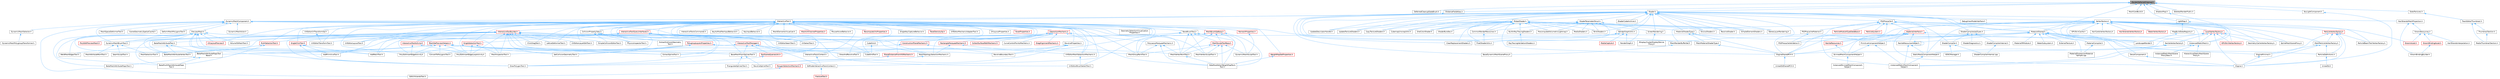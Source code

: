 digraph "RenderDeferredCleanup.h"
{
 // INTERACTIVE_SVG=YES
 // LATEX_PDF_SIZE
  bgcolor="transparent";
  edge [fontname=Helvetica,fontsize=10,labelfontname=Helvetica,labelfontsize=10];
  node [fontname=Helvetica,fontsize=10,shape=box,height=0.2,width=0.4];
  Node1 [id="Node000001",label="RenderDeferredCleanup.h",height=0.2,width=0.4,color="gray40", fillcolor="grey60", style="filled", fontcolor="black",tooltip=" "];
  Node1 -> Node2 [id="edge1_Node000001_Node000002",dir="back",color="steelblue1",style="solid",tooltip=" "];
  Node2 [id="Node000002",label="DeferredCleanupSlateBrush.h",height=0.2,width=0.4,color="grey40", fillcolor="white", style="filled",URL="$d0/d81/DeferredCleanupSlateBrush_8h.html",tooltip=" "];
  Node1 -> Node3 [id="edge2_Node000001_Node000003",dir="back",color="steelblue1",style="solid",tooltip=" "];
  Node3 [id="Node000003",label="DistanceFieldAtlas.h",height=0.2,width=0.4,color="grey40", fillcolor="white", style="filled",URL="$df/def/DistanceFieldAtlas_8h.html",tooltip=" "];
  Node3 -> Node4 [id="edge3_Node000003_Node000004",dir="back",color="steelblue1",style="solid",tooltip=" "];
  Node4 [id="Node000004",label="BaseDynamicMeshSceneProxy.h",height=0.2,width=0.4,color="grey40", fillcolor="white", style="filled",URL="$d2/dee/BaseDynamicMeshSceneProxy_8h.html",tooltip=" "];
  Node3 -> Node5 [id="edge4_Node000003_Node000005",dir="back",color="steelblue1",style="solid",tooltip=" "];
  Node5 [id="Node000005",label="DynamicMeshComponent.h",height=0.2,width=0.4,color="grey40", fillcolor="white", style="filled",URL="$d8/d66/DynamicMeshComponent_8h.html",tooltip=" "];
  Node5 -> Node6 [id="edge5_Node000005_Node000006",dir="back",color="steelblue1",style="solid",tooltip=" "];
  Node6 [id="Node000006",label="DataflowEditorWeightMapPaint\lTool.h",height=0.2,width=0.4,color="grey40", fillcolor="white", style="filled",URL="$db/d46/DataflowEditorWeightMapPaintTool_8h.html",tooltip=" "];
  Node5 -> Node7 [id="edge6_Node000005_Node000007",dir="back",color="steelblue1",style="solid",tooltip=" "];
  Node7 [id="Node000007",label="DeformMeshPolygonsTool.h",height=0.2,width=0.4,color="grey40", fillcolor="white", style="filled",URL="$db/d72/DeformMeshPolygonsTool_8h.html",tooltip=" "];
  Node5 -> Node8 [id="edge7_Node000005_Node000008",dir="back",color="steelblue1",style="solid",tooltip=" "];
  Node8 [id="Node000008",label="DynamicMeshActor.h",height=0.2,width=0.4,color="grey40", fillcolor="white", style="filled",URL="$d1/d71/DynamicMeshActor_8h.html",tooltip=" "];
  Node5 -> Node9 [id="edge8_Node000005_Node000009",dir="back",color="steelblue1",style="solid",tooltip=" "];
  Node9 [id="Node000009",label="DynamicMeshBrushTool.h",height=0.2,width=0.4,color="grey40", fillcolor="white", style="filled",URL="$da/d04/DynamicMeshBrushTool_8h.html",tooltip=" "];
  Node9 -> Node10 [id="edge9_Node000009_Node000010",dir="back",color="steelblue1",style="solid",tooltip=" "];
  Node10 [id="Node000010",label="MeshAttributePaintTool.h",height=0.2,width=0.4,color="grey40", fillcolor="white", style="filled",URL="$d3/d29/MeshAttributePaintTool_8h.html",tooltip=" "];
  Node9 -> Node11 [id="edge10_Node000009_Node000011",dir="back",color="steelblue1",style="solid",tooltip=" "];
  Node11 [id="Node000011",label="MeshSelectionTool.h",height=0.2,width=0.4,color="grey40", fillcolor="white", style="filled",URL="$d8/d80/MeshSelectionTool_8h.html",tooltip=" "];
  Node9 -> Node12 [id="edge11_Node000009_Node000012",dir="back",color="steelblue1",style="solid",tooltip=" "];
  Node12 [id="Node000012",label="SeamSculptTool.h",height=0.2,width=0.4,color="grey40", fillcolor="white", style="filled",URL="$d1/d31/SeamSculptTool_8h.html",tooltip=" "];
  Node5 -> Node13 [id="edge12_Node000005_Node000013",dir="back",color="steelblue1",style="solid",tooltip=" "];
  Node13 [id="Node000013",label="DynamicMeshSelector.h",height=0.2,width=0.4,color="grey40", fillcolor="white", style="filled",URL="$dc/d01/DynamicMeshSelector_8h.html",tooltip=" "];
  Node13 -> Node14 [id="edge13_Node000013_Node000014",dir="back",color="steelblue1",style="solid",tooltip=" "];
  Node14 [id="Node000014",label="DynamicMeshPolygroupTransformer.h",height=0.2,width=0.4,color="grey40", fillcolor="white", style="filled",URL="$dc/db2/DynamicMeshPolygroupTransformer_8h.html",tooltip=" "];
  Node5 -> Node15 [id="edge14_Node000005_Node000015",dir="back",color="steelblue1",style="solid",tooltip=" "];
  Node15 [id="Node000015",label="EditUVIslandsTool.h",height=0.2,width=0.4,color="grey40", fillcolor="white", style="filled",URL="$d0/de4/EditUVIslandsTool_8h.html",tooltip=" "];
  Node5 -> Node16 [id="edge15_Node000005_Node000016",dir="back",color="steelblue1",style="solid",tooltip=" "];
  Node16 [id="Node000016",label="MeshGroupPaintTool.h",height=0.2,width=0.4,color="grey40", fillcolor="white", style="filled",URL="$dd/d04/MeshGroupPaintTool_8h.html",tooltip=" "];
  Node5 -> Node17 [id="edge16_Node000005_Node000017",dir="back",color="steelblue1",style="solid",tooltip=" "];
  Node17 [id="Node000017",label="MeshRenderBufferSet.h",height=0.2,width=0.4,color="grey40", fillcolor="white", style="filled",URL="$de/dc2/MeshRenderBufferSet_8h.html",tooltip=" "];
  Node17 -> Node4 [id="edge17_Node000017_Node000004",dir="back",color="steelblue1",style="solid",tooltip=" "];
  Node5 -> Node18 [id="edge18_Node000005_Node000018",dir="back",color="steelblue1",style="solid",tooltip=" "];
  Node18 [id="Node000018",label="MeshSpaceDeformerTool.h",height=0.2,width=0.4,color="grey40", fillcolor="white", style="filled",URL="$d7/dc8/MeshSpaceDeformerTool_8h.html",tooltip=" "];
  Node5 -> Node19 [id="edge19_Node000005_Node000019",dir="back",color="steelblue1",style="solid",tooltip=" "];
  Node19 [id="Node000019",label="MeshTopologySelectionMechanic.h",height=0.2,width=0.4,color="grey40", fillcolor="white", style="filled",URL="$d5/d15/MeshTopologySelectionMechanic_8h.html",tooltip=" "];
  Node19 -> Node20 [id="edge20_Node000019_Node000020",dir="back",color="steelblue1",style="solid",tooltip=" "];
  Node20 [id="Node000020",label="PolygonSelectionMechanic.h",height=0.2,width=0.4,color="red", fillcolor="#FFF0F0", style="filled",URL="$da/dff/PolygonSelectionMechanic_8h.html",tooltip=" "];
  Node20 -> Node15 [id="edge21_Node000020_Node000015",dir="back",color="steelblue1",style="solid",tooltip=" "];
  Node5 -> Node22 [id="edge22_Node000005_Node000022",dir="back",color="steelblue1",style="solid",tooltip=" "];
  Node22 [id="Node000022",label="MeshVertexPaintTool.h",height=0.2,width=0.4,color="grey40", fillcolor="white", style="filled",URL="$db/d74/MeshVertexPaintTool_8h.html",tooltip=" "];
  Node22 -> Node6 [id="edge23_Node000022_Node000006",dir="back",color="steelblue1",style="solid",tooltip=" "];
  Node5 -> Node23 [id="edge24_Node000005_Node000023",dir="back",color="steelblue1",style="solid",tooltip=" "];
  Node23 [id="Node000023",label="MeshVertexSculptTool.h",height=0.2,width=0.4,color="grey40", fillcolor="white", style="filled",URL="$dc/da6/MeshVertexSculptTool_8h.html",tooltip=" "];
  Node5 -> Node24 [id="edge25_Node000005_Node000024",dir="back",color="steelblue1",style="solid",tooltip=" "];
  Node24 [id="Node000024",label="PreviewMesh.h",height=0.2,width=0.4,color="grey40", fillcolor="white", style="filled",URL="$d6/d30/PreviewMesh_8h.html",tooltip=" "];
  Node24 -> Node25 [id="edge26_Node000024_Node000025",dir="back",color="steelblue1",style="solid",tooltip=" "];
  Node25 [id="Node000025",label="AddPatchTool.h",height=0.2,width=0.4,color="grey40", fillcolor="white", style="filled",URL="$d5/deb/AddPatchTool_8h.html",tooltip=" "];
  Node24 -> Node26 [id="edge27_Node000024_Node000026",dir="back",color="steelblue1",style="solid",tooltip=" "];
  Node26 [id="Node000026",label="AddPrimitiveTool.h",height=0.2,width=0.4,color="grey40", fillcolor="white", style="filled",URL="$d5/dbf/AddPrimitiveTool_8h.html",tooltip=" "];
  Node24 -> Node27 [id="edge28_Node000024_Node000027",dir="back",color="steelblue1",style="solid",tooltip=" "];
  Node27 [id="Node000027",label="BakeMeshAttributeMapsTool.h",height=0.2,width=0.4,color="grey40", fillcolor="white", style="filled",URL="$d8/d14/BakeMeshAttributeMapsTool_8h.html",tooltip=" "];
  Node24 -> Node28 [id="edge29_Node000024_Node000028",dir="back",color="steelblue1",style="solid",tooltip=" "];
  Node28 [id="Node000028",label="BakeMeshAttributeMapsTool\lBase.h",height=0.2,width=0.4,color="grey40", fillcolor="white", style="filled",URL="$dc/d68/BakeMeshAttributeMapsToolBase_8h.html",tooltip=" "];
  Node28 -> Node27 [id="edge30_Node000028_Node000027",dir="back",color="steelblue1",style="solid",tooltip=" "];
  Node28 -> Node29 [id="edge31_Node000028_Node000029",dir="back",color="steelblue1",style="solid",tooltip=" "];
  Node29 [id="Node000029",label="BakeMultiMeshAttributeMaps\lTool.h",height=0.2,width=0.4,color="grey40", fillcolor="white", style="filled",URL="$d7/d65/BakeMultiMeshAttributeMapsTool_8h.html",tooltip=" "];
  Node24 -> Node30 [id="edge32_Node000024_Node000030",dir="back",color="steelblue1",style="solid",tooltip=" "];
  Node30 [id="Node000030",label="BakeMeshAttributeTool.h",height=0.2,width=0.4,color="grey40", fillcolor="white", style="filled",URL="$d0/d82/BakeMeshAttributeTool_8h.html",tooltip=" "];
  Node30 -> Node28 [id="edge33_Node000030_Node000028",dir="back",color="steelblue1",style="solid",tooltip=" "];
  Node30 -> Node31 [id="edge34_Node000030_Node000031",dir="back",color="steelblue1",style="solid",tooltip=" "];
  Node31 [id="Node000031",label="BakeMeshAttributeVertexTool.h",height=0.2,width=0.4,color="grey40", fillcolor="white", style="filled",URL="$d6/d76/BakeMeshAttributeVertexTool_8h.html",tooltip=" "];
  Node24 -> Node31 [id="edge35_Node000024_Node000031",dir="back",color="steelblue1",style="solid",tooltip=" "];
  Node24 -> Node29 [id="edge36_Node000024_Node000029",dir="back",color="steelblue1",style="solid",tooltip=" "];
  Node24 -> Node32 [id="edge37_Node000024_Node000032",dir="back",color="steelblue1",style="solid",tooltip=" "];
  Node32 [id="Node000032",label="ConvertToPolygonsTool.h",height=0.2,width=0.4,color="grey40", fillcolor="white", style="filled",URL="$d7/d5a/ConvertToPolygonsTool_8h.html",tooltip=" "];
  Node24 -> Node33 [id="edge38_Node000024_Node000033",dir="back",color="steelblue1",style="solid",tooltip=" "];
  Node33 [id="Node000033",label="DrawPolygonTool.h",height=0.2,width=0.4,color="grey40", fillcolor="white", style="filled",URL="$d0/d15/DrawPolygonTool_8h.html",tooltip=" "];
  Node24 -> Node9 [id="edge39_Node000024_Node000009",dir="back",color="steelblue1",style="solid",tooltip=" "];
  Node24 -> Node34 [id="edge40_Node000024_Node000034",dir="back",color="steelblue1",style="solid",tooltip=" "];
  Node34 [id="Node000034",label="MeshInspectorTool.h",height=0.2,width=0.4,color="grey40", fillcolor="white", style="filled",URL="$de/da1/MeshInspectorTool_8h.html",tooltip=" "];
  Node24 -> Node35 [id="edge41_Node000024_Node000035",dir="back",color="steelblue1",style="solid",tooltip=" "];
  Node35 [id="Node000035",label="MeshOpPreviewHelpers.h",height=0.2,width=0.4,color="red", fillcolor="#FFF0F0", style="filled",URL="$de/d33/MeshOpPreviewHelpers_8h.html",tooltip=" "];
  Node35 -> Node28 [id="edge42_Node000035_Node000028",dir="back",color="steelblue1",style="solid",tooltip=" "];
  Node35 -> Node31 [id="edge43_Node000035_Node000031",dir="back",color="steelblue1",style="solid",tooltip=" "];
  Node35 -> Node46 [id="edge44_Node000035_Node000046",dir="back",color="steelblue1",style="solid",tooltip=" "];
  Node46 [id="Node000046",label="BaseMeshFromSplinesTool.h",height=0.2,width=0.4,color="grey40", fillcolor="white", style="filled",URL="$da/d31/BaseMeshFromSplinesTool_8h.html",tooltip=" "];
  Node46 -> Node47 [id="edge45_Node000046_Node000047",dir="back",color="steelblue1",style="solid",tooltip=" "];
  Node47 [id="Node000047",label="RevolveSplineTool.h",height=0.2,width=0.4,color="grey40", fillcolor="white", style="filled",URL="$d3/d36/RevolveSplineTool_8h.html",tooltip=" "];
  Node46 -> Node48 [id="edge46_Node000046_Node000048",dir="back",color="steelblue1",style="solid",tooltip=" "];
  Node48 [id="Node000048",label="TriangulateSplinesTool.h",height=0.2,width=0.4,color="grey40", fillcolor="white", style="filled",URL="$d9/de6/TriangulateSplinesTool_8h.html",tooltip=" "];
  Node35 -> Node32 [id="edge47_Node000035_Node000032",dir="back",color="steelblue1",style="solid",tooltip=" "];
  Node35 -> Node53 [id="edge48_Node000035_Node000053",dir="back",color="steelblue1",style="solid",tooltip=" "];
  Node53 [id="Node000053",label="DrawAndRevolveTool.h",height=0.2,width=0.4,color="grey40", fillcolor="white", style="filled",URL="$d8/d06/DrawAndRevolveTool_8h.html",tooltip=" "];
  Node35 -> Node55 [id="edge49_Node000035_Node000055",dir="back",color="steelblue1",style="solid",tooltip=" "];
  Node55 [id="Node000055",label="ExtractSplineTool.h",height=0.2,width=0.4,color="grey40", fillcolor="white", style="filled",URL="$d3/d4d/ExtractSplineTool_8h.html",tooltip=" "];
  Node35 -> Node58 [id="edge50_Node000035_Node000058",dir="back",color="steelblue1",style="solid",tooltip=" "];
  Node58 [id="Node000058",label="PolyEditInsertEdgeActivity.h",height=0.2,width=0.4,color="grey40", fillcolor="white", style="filled",URL="$d1/d26/PolyEditInsertEdgeActivity_8h.html",tooltip=" "];
  Node35 -> Node59 [id="edge51_Node000035_Node000059",dir="back",color="steelblue1",style="solid",tooltip=" "];
  Node59 [id="Node000059",label="PolyEditInsertEdgeLoopActivity.h",height=0.2,width=0.4,color="grey40", fillcolor="white", style="filled",URL="$d5/d37/PolyEditInsertEdgeLoopActivity_8h.html",tooltip=" "];
  Node35 -> Node64 [id="edge52_Node000035_Node000064",dir="back",color="steelblue1",style="solid",tooltip=" "];
  Node64 [id="Node000064",label="RevolveBoundaryTool.h",height=0.2,width=0.4,color="grey40", fillcolor="white", style="filled",URL="$da/dce/RevolveBoundaryTool_8h.html",tooltip=" "];
  Node35 -> Node65 [id="edge53_Node000035_Node000065",dir="back",color="steelblue1",style="solid",tooltip=" "];
  Node65 [id="Node000065",label="SetCollisionGeometryTool.h",height=0.2,width=0.4,color="grey40", fillcolor="white", style="filled",URL="$d0/de6/SetCollisionGeometryTool_8h.html",tooltip=" "];
  Node35 -> Node69 [id="edge54_Node000035_Node000069",dir="back",color="steelblue1",style="solid",tooltip=" "];
  Node69 [id="Node000069",label="WeldMeshEdgesTool.h",height=0.2,width=0.4,color="grey40", fillcolor="white", style="filled",URL="$d5/d6e/WeldMeshEdgesTool_8h.html",tooltip=" "];
  Node24 -> Node70 [id="edge55_Node000024_Node000070",dir="back",color="steelblue1",style="solid",tooltip=" "];
  Node70 [id="Node000070",label="PolyEditPreviewMesh.h",height=0.2,width=0.4,color="red", fillcolor="#FFF0F0", style="filled",URL="$d2/de8/PolyEditPreviewMesh_8h.html",tooltip=" "];
  Node24 -> Node72 [id="edge56_Node000024_Node000072",dir="back",color="steelblue1",style="solid",tooltip=" "];
  Node72 [id="Node000072",label="UVLayoutPreview.h",height=0.2,width=0.4,color="red", fillcolor="#FFF0F0", style="filled",URL="$dd/d16/UVLayoutPreview_8h.html",tooltip=" "];
  Node24 -> Node75 [id="edge57_Node000024_Node000075",dir="back",color="steelblue1",style="solid",tooltip=" "];
  Node75 [id="Node000075",label="VolumeToMeshTool.h",height=0.2,width=0.4,color="grey40", fillcolor="white", style="filled",URL="$de/d64/VolumeToMeshTool_8h.html",tooltip=" "];
  Node24 -> Node69 [id="edge58_Node000024_Node000069",dir="back",color="steelblue1",style="solid",tooltip=" "];
  Node5 -> Node76 [id="edge59_Node000005_Node000076",dir="back",color="steelblue1",style="solid",tooltip=" "];
  Node76 [id="Node000076",label="SceneGeometrySpatialCache.h",height=0.2,width=0.4,color="grey40", fillcolor="white", style="filled",URL="$d6/d6f/SceneGeometrySpatialCache_8h.html",tooltip=" "];
  Node1 -> Node77 [id="edge60_Node000001_Node000077",dir="back",color="steelblue1",style="solid",tooltip=" "];
  Node77 [id="Node000077",label="LightMap.h",height=0.2,width=0.4,color="grey40", fillcolor="white", style="filled",URL="$d1/d76/LightMap_8h.html",tooltip=" "];
  Node77 -> Node78 [id="edge61_Node000077_Node000078",dir="back",color="steelblue1",style="solid",tooltip=" "];
  Node78 [id="Node000078",label="InstancedStaticMesh.h",height=0.2,width=0.4,color="grey40", fillcolor="white", style="filled",URL="$dd/d89/InstancedStaticMesh_8h.html",tooltip=" "];
  Node78 -> Node79 [id="edge62_Node000078_Node000079",dir="back",color="steelblue1",style="solid",tooltip=" "];
  Node79 [id="Node000079",label="HierarchicalStaticMeshScene\lProxy.h",height=0.2,width=0.4,color="grey40", fillcolor="white", style="filled",URL="$d3/d4d/HierarchicalStaticMeshSceneProxy_8h.html",tooltip=" "];
  Node78 -> Node80 [id="edge63_Node000078_Node000080",dir="back",color="steelblue1",style="solid",tooltip=" "];
  Node80 [id="Node000080",label="InstancedStaticMeshComponent\lHelper.h",height=0.2,width=0.4,color="grey40", fillcolor="white", style="filled",URL="$dc/dc7/InstancedStaticMeshComponentHelper_8h.html",tooltip=" "];
  Node78 -> Node81 [id="edge64_Node000078_Node000081",dir="back",color="steelblue1",style="solid",tooltip=" "];
  Node81 [id="Node000081",label="InstancedStaticMeshScene\lProxyDesc.h",height=0.2,width=0.4,color="grey40", fillcolor="white", style="filled",URL="$db/dcf/InstancedStaticMeshSceneProxyDesc_8h.html",tooltip=" "];
  Node77 -> Node82 [id="edge65_Node000077_Node000082",dir="back",color="steelblue1",style="solid",tooltip=" "];
  Node82 [id="Node000082",label="MapBuildDataRegistry.h",height=0.2,width=0.4,color="grey40", fillcolor="white", style="filled",URL="$df/dac/MapBuildDataRegistry_8h.html",tooltip=" "];
  Node82 -> Node83 [id="edge66_Node000082_Node000083",dir="back",color="steelblue1",style="solid",tooltip=" "];
  Node83 [id="Node000083",label="LandscapeRender.h",height=0.2,width=0.4,color="grey40", fillcolor="white", style="filled",URL="$df/d67/LandscapeRender_8h.html",tooltip=" "];
  Node1 -> Node84 [id="edge67_Node000001_Node000084",dir="back",color="steelblue1",style="solid",tooltip=" "];
  Node84 [id="Node000084",label="MaterialShared.h",height=0.2,width=0.4,color="grey40", fillcolor="white", style="filled",URL="$d7/d0b/MaterialShared_8h.html",tooltip=" "];
  Node84 -> Node25 [id="edge68_Node000084_Node000025",dir="back",color="steelblue1",style="solid",tooltip=" "];
  Node84 -> Node85 [id="edge69_Node000084_Node000085",dir="back",color="steelblue1",style="solid",tooltip=" "];
  Node85 [id="Node000085",label="Engine.h",height=0.2,width=0.4,color="grey40", fillcolor="white", style="filled",URL="$d1/d34/Public_2Engine_8h.html",tooltip=" "];
  Node84 -> Node86 [id="edge70_Node000084_Node000086",dir="back",color="steelblue1",style="solid",tooltip=" "];
  Node86 [id="Node000086",label="EngineMinimal.h",height=0.2,width=0.4,color="grey40", fillcolor="white", style="filled",URL="$d0/d2c/EngineMinimal_8h.html",tooltip=" "];
  Node86 -> Node85 [id="edge71_Node000086_Node000085",dir="back",color="steelblue1",style="solid",tooltip=" "];
  Node84 -> Node87 [id="edge72_Node000084_Node000087",dir="back",color="steelblue1",style="solid",tooltip=" "];
  Node87 [id="Node000087",label="EngineSharedPCH.h",height=0.2,width=0.4,color="grey40", fillcolor="white", style="filled",URL="$dc/dbb/EngineSharedPCH_8h.html",tooltip=" "];
  Node87 -> Node88 [id="edge73_Node000087_Node000088",dir="back",color="steelblue1",style="solid",tooltip=" "];
  Node88 [id="Node000088",label="UnrealEdSharedPCH.h",height=0.2,width=0.4,color="grey40", fillcolor="white", style="filled",URL="$d1/de6/UnrealEdSharedPCH_8h.html",tooltip=" "];
  Node84 -> Node89 [id="edge74_Node000084_Node000089",dir="back",color="steelblue1",style="solid",tooltip=" "];
  Node89 [id="Node000089",label="ExternalTexture.h",height=0.2,width=0.4,color="grey40", fillcolor="white", style="filled",URL="$de/d93/ExternalTexture_8h.html",tooltip=" "];
  Node84 -> Node78 [id="edge75_Node000084_Node000078",dir="back",color="steelblue1",style="solid",tooltip=" "];
  Node84 -> Node83 [id="edge76_Node000084_Node000083",dir="back",color="steelblue1",style="solid",tooltip=" "];
  Node84 -> Node90 [id="edge77_Node000084_Node000090",dir="back",color="steelblue1",style="solid",tooltip=" "];
  Node90 [id="Node000090",label="MaterialCompiler.h",height=0.2,width=0.4,color="grey40", fillcolor="white", style="filled",URL="$df/df8/MaterialCompiler_8h.html",tooltip=" "];
  Node90 -> Node91 [id="edge78_Node000090_Node000091",dir="back",color="steelblue1",style="solid",tooltip=" "];
  Node91 [id="Node000091",label="MaterialExpressionMaterial\lSample.cpp",height=0.2,width=0.4,color="grey40", fillcolor="white", style="filled",URL="$d0/dbd/MaterialExpressionMaterialSample_8cpp.html",tooltip=" "];
  Node84 -> Node91 [id="edge79_Node000084_Node000091",dir="back",color="steelblue1",style="solid",tooltip=" "];
  Node84 -> Node92 [id="edge80_Node000084_Node000092",dir="back",color="steelblue1",style="solid",tooltip=" "];
  Node92 [id="Node000092",label="MaterialIRModule.h",height=0.2,width=0.4,color="grey40", fillcolor="white", style="filled",URL="$d4/dc2/MaterialIRModule_8h.html",tooltip=" "];
  Node84 -> Node93 [id="edge81_Node000084_Node000093",dir="back",color="steelblue1",style="solid",tooltip=" "];
  Node93 [id="Node000093",label="NaniteResourcesHelper.h",height=0.2,width=0.4,color="grey40", fillcolor="white", style="filled",URL="$dc/d48/NaniteResourcesHelper_8h.html",tooltip=" "];
  Node93 -> Node80 [id="edge82_Node000093_Node000080",dir="back",color="steelblue1",style="solid",tooltip=" "];
  Node93 -> Node93 [id="edge83_Node000093_Node000093",dir="back",color="steelblue1",style="solid",tooltip=" "];
  Node93 -> Node94 [id="edge84_Node000093_Node000094",dir="back",color="steelblue1",style="solid",tooltip=" "];
  Node94 [id="Node000094",label="StaticMeshComponentHelper.h",height=0.2,width=0.4,color="grey40", fillcolor="white", style="filled",URL="$dc/dc1/StaticMeshComponentHelper_8h.html",tooltip=" "];
  Node94 -> Node80 [id="edge85_Node000094_Node000080",dir="back",color="steelblue1",style="solid",tooltip=" "];
  Node84 -> Node95 [id="edge86_Node000084_Node000095",dir="back",color="steelblue1",style="solid",tooltip=" "];
  Node95 [id="Node000095",label="PSOPrecacheValidation.h",height=0.2,width=0.4,color="grey40", fillcolor="white", style="filled",URL="$d0/d55/PSOPrecacheValidation_8h.html",tooltip=" "];
  Node84 -> Node96 [id="edge87_Node000084_Node000096",dir="back",color="steelblue1",style="solid",tooltip=" "];
  Node96 [id="Node000096",label="ParticleDefinitions.h",height=0.2,width=0.4,color="grey40", fillcolor="white", style="filled",URL="$db/dde/ParticleDefinitions_8h.html",tooltip=" "];
  Node96 -> Node97 [id="edge88_Node000096_Node000097",dir="back",color="steelblue1",style="solid",tooltip=" "];
  Node97 [id="Node000097",label="UnrealEd.h",height=0.2,width=0.4,color="grey40", fillcolor="white", style="filled",URL="$d2/d5f/UnrealEd_8h.html",tooltip=" "];
  Node84 -> Node98 [id="edge89_Node000084_Node000098",dir="back",color="steelblue1",style="solid",tooltip=" "];
  Node98 [id="Node000098",label="PrimitiveComponentHelper.h",height=0.2,width=0.4,color="grey40", fillcolor="white", style="filled",URL="$d1/d08/PrimitiveComponentHelper_8h.html",tooltip=" "];
  Node98 -> Node80 [id="edge90_Node000098_Node000080",dir="back",color="steelblue1",style="solid",tooltip=" "];
  Node98 -> Node99 [id="edge91_Node000098_Node000099",dir="back",color="steelblue1",style="solid",tooltip=" "];
  Node99 [id="Node000099",label="SkinnedMeshComponentHelper.h",height=0.2,width=0.4,color="grey40", fillcolor="white", style="filled",URL="$db/d81/SkinnedMeshComponentHelper_8h.html",tooltip=" "];
  Node99 -> Node100 [id="edge92_Node000099_Node000100",dir="back",color="steelblue1",style="solid",tooltip=" "];
  Node100 [id="Node000100",label="InstancedSkinnedMeshComponent\lHelper.h",height=0.2,width=0.4,color="grey40", fillcolor="white", style="filled",URL="$d1/d86/InstancedSkinnedMeshComponentHelper_8h.html",tooltip=" "];
  Node84 -> Node101 [id="edge93_Node000084_Node000101",dir="back",color="steelblue1",style="solid",tooltip=" "];
  Node101 [id="Node000101",label="WaterSubsystem.h",height=0.2,width=0.4,color="grey40", fillcolor="white", style="filled",URL="$d0/d57/WaterSubsystem_8h.html",tooltip=" "];
  Node1 -> Node102 [id="edge94_Node000001_Node000102",dir="back",color="steelblue1",style="solid",tooltip=" "];
  Node102 [id="Node000102",label="MeshCardBuild.h",height=0.2,width=0.4,color="grey40", fillcolor="white", style="filled",URL="$d8/df6/MeshCardBuild_8h.html",tooltip=" "];
  Node1 -> Node103 [id="edge95_Node000001_Node000103",dir="back",color="steelblue1",style="solid",tooltip=" "];
  Node103 [id="Node000103",label="Shader.h",height=0.2,width=0.4,color="grey40", fillcolor="white", style="filled",URL="$d2/dac/Shader_8h.html",tooltip=" "];
  Node103 -> Node104 [id="edge96_Node000103_Node000104",dir="back",color="steelblue1",style="solid",tooltip=" "];
  Node104 [id="Node000104",label="BinkShaders.h",height=0.2,width=0.4,color="grey40", fillcolor="white", style="filled",URL="$d8/d97/BinkShaders_8h.html",tooltip=" "];
  Node103 -> Node105 [id="edge97_Node000103_Node000105",dir="back",color="steelblue1",style="solid",tooltip=" "];
  Node105 [id="Node000105",label="ClearReplacementShaders.h",height=0.2,width=0.4,color="grey40", fillcolor="white", style="filled",URL="$d9/d4e/ClearReplacementShaders_8h.html",tooltip=" "];
  Node103 -> Node106 [id="edge98_Node000103_Node000106",dir="back",color="steelblue1",style="solid",tooltip=" "];
  Node106 [id="Node000106",label="CommonRenderResources.h",height=0.2,width=0.4,color="grey40", fillcolor="white", style="filled",URL="$d3/d27/CommonRenderResources_8h.html",tooltip=" "];
  Node106 -> Node107 [id="edge99_Node000106_Node000107",dir="back",color="steelblue1",style="solid",tooltip=" "];
  Node107 [id="Node000107",label="PixelShaderUtils.h",height=0.2,width=0.4,color="grey40", fillcolor="white", style="filled",URL="$d1/dc7/PixelShaderUtils_8h.html",tooltip=" "];
  Node103 -> Node108 [id="edge100_Node000103_Node000108",dir="back",color="steelblue1",style="solid",tooltip=" "];
  Node108 [id="Node000108",label="CopyTextureShaders.h",height=0.2,width=0.4,color="grey40", fillcolor="white", style="filled",URL="$dc/d7f/CopyTextureShaders_8h.html",tooltip=" "];
  Node103 -> Node109 [id="edge101_Node000103_Node000109",dir="back",color="steelblue1",style="solid",tooltip=" "];
  Node109 [id="Node000109",label="CubemapUnwrapUtils.h",height=0.2,width=0.4,color="grey40", fillcolor="white", style="filled",URL="$dd/d68/CubemapUnwrapUtils_8h.html",tooltip=" "];
  Node103 -> Node110 [id="edge102_Node000103_Node000110",dir="back",color="steelblue1",style="solid",tooltip=" "];
  Node110 [id="Node000110",label="DebugViewModeInterface.h",height=0.2,width=0.4,color="grey40", fillcolor="white", style="filled",URL="$d9/dfb/DebugViewModeInterface_8h.html",tooltip=" "];
  Node103 -> Node87 [id="edge103_Node000103_Node000087",dir="back",color="steelblue1",style="solid",tooltip=" "];
  Node103 -> Node111 [id="edge104_Node000103_Node000111",dir="back",color="steelblue1",style="solid",tooltip=" "];
  Node111 [id="Node000111",label="GlobalShader.h",height=0.2,width=0.4,color="grey40", fillcolor="white", style="filled",URL="$db/de3/GlobalShader_8h.html",tooltip=" "];
  Node111 -> Node104 [id="edge105_Node000111_Node000104",dir="back",color="steelblue1",style="solid",tooltip=" "];
  Node111 -> Node112 [id="edge106_Node000111_Node000112",dir="back",color="steelblue1",style="solid",tooltip=" "];
  Node112 [id="Node000112",label="BuiltInRayTracingShaders.h",height=0.2,width=0.4,color="grey40", fillcolor="white", style="filled",URL="$d4/d9b/BuiltInRayTracingShaders_8h.html",tooltip=" "];
  Node112 -> Node113 [id="edge107_Node000112_Node000113",dir="back",color="steelblue1",style="solid",tooltip=" "];
  Node113 [id="Node000113",label="RayTracingValidationShaders.h",height=0.2,width=0.4,color="grey40", fillcolor="white", style="filled",URL="$d2/d6c/RayTracingValidationShaders_8h.html",tooltip=" "];
  Node111 -> Node105 [id="edge108_Node000111_Node000105",dir="back",color="steelblue1",style="solid",tooltip=" "];
  Node111 -> Node106 [id="edge109_Node000111_Node000106",dir="back",color="steelblue1",style="solid",tooltip=" "];
  Node111 -> Node108 [id="edge110_Node000111_Node000108",dir="back",color="steelblue1",style="solid",tooltip=" "];
  Node111 -> Node109 [id="edge111_Node000111_Node000109",dir="back",color="steelblue1",style="solid",tooltip=" "];
  Node111 -> Node87 [id="edge112_Node000111_Node000087",dir="back",color="steelblue1",style="solid",tooltip=" "];
  Node111 -> Node114 [id="edge113_Node000111_Node000114",dir="back",color="steelblue1",style="solid",tooltip=" "];
  Node114 [id="Node000114",label="MaterialShaderType.h",height=0.2,width=0.4,color="grey40", fillcolor="white", style="filled",URL="$d9/d8e/MaterialShaderType_8h.html",tooltip=" "];
  Node114 -> Node87 [id="edge114_Node000114_Node000087",dir="back",color="steelblue1",style="solid",tooltip=" "];
  Node114 -> Node115 [id="edge115_Node000114_Node000115",dir="back",color="steelblue1",style="solid",tooltip=" "];
  Node115 [id="Node000115",label="MeshMaterialShaderType.h",height=0.2,width=0.4,color="grey40", fillcolor="white", style="filled",URL="$d1/d45/MeshMaterialShaderType_8h.html",tooltip=" "];
  Node115 -> Node87 [id="edge116_Node000115_Node000087",dir="back",color="steelblue1",style="solid",tooltip=" "];
  Node114 -> Node93 [id="edge117_Node000114_Node000093",dir="back",color="steelblue1",style="solid",tooltip=" "];
  Node111 -> Node116 [id="edge118_Node000111_Node000116",dir="back",color="steelblue1",style="solid",tooltip=" "];
  Node116 [id="Node000116",label="MediaShaders.h",height=0.2,width=0.4,color="grey40", fillcolor="white", style="filled",URL="$de/dcb/MediaShaders_8h.html",tooltip=" "];
  Node111 -> Node117 [id="edge119_Node000111_Node000117",dir="back",color="steelblue1",style="solid",tooltip=" "];
  Node117 [id="Node000117",label="OculusShaders.h",height=0.2,width=0.4,color="grey40", fillcolor="white", style="filled",URL="$d5/d66/OculusShaders_8h.html",tooltip=" "];
  Node111 -> Node118 [id="edge120_Node000111_Node000118",dir="back",color="steelblue1",style="solid",tooltip=" "];
  Node118 [id="Node000118",label="OneColorShader.h",height=0.2,width=0.4,color="grey40", fillcolor="white", style="filled",URL="$dc/d2c/OneColorShader_8h.html",tooltip=" "];
  Node111 -> Node107 [id="edge121_Node000111_Node000107",dir="back",color="steelblue1",style="solid",tooltip=" "];
  Node111 -> Node119 [id="edge122_Node000111_Node000119",dir="back",color="steelblue1",style="solid",tooltip=" "];
  Node119 [id="Node000119",label="PrecomputedVolumetricLightmap.h",height=0.2,width=0.4,color="grey40", fillcolor="white", style="filled",URL="$d8/d75/PrecomputedVolumetricLightmap_8h.html",tooltip=" "];
  Node111 -> Node120 [id="edge123_Node000111_Node000120",dir="back",color="steelblue1",style="solid",tooltip=" "];
  Node120 [id="Node000120",label="ResolveShader.h",height=0.2,width=0.4,color="grey40", fillcolor="white", style="filled",URL="$d0/d1c/ResolveShader_8h.html",tooltip=" "];
  Node111 -> Node121 [id="edge124_Node000111_Node000121",dir="back",color="steelblue1",style="solid",tooltip=" "];
  Node121 [id="Node000121",label="ScreenRendering.h",height=0.2,width=0.4,color="grey40", fillcolor="white", style="filled",URL="$d8/d7a/ScreenRendering_8h.html",tooltip=" "];
  Node121 -> Node122 [id="edge125_Node000121_Node000122",dir="back",color="steelblue1",style="solid",tooltip=" "];
  Node122 [id="Node000122",label="IDisplayClusterDisplayDevice\lProxy.h",height=0.2,width=0.4,color="grey40", fillcolor="white", style="filled",URL="$dd/d48/IDisplayClusterDisplayDeviceProxy_8h.html",tooltip=" "];
  Node111 -> Node123 [id="edge126_Node000111_Node000123",dir="back",color="steelblue1",style="solid",tooltip=" "];
  Node123 [id="Node000123",label="ShaderBundles.h",height=0.2,width=0.4,color="grey40", fillcolor="white", style="filled",URL="$d9/d8b/ShaderBundles_8h.html",tooltip=" "];
  Node111 -> Node124 [id="edge127_Node000111_Node000124",dir="back",color="steelblue1",style="solid",tooltip=" "];
  Node124 [id="Node000124",label="SimpleElementShaders.h",height=0.2,width=0.4,color="grey40", fillcolor="white", style="filled",URL="$d3/df4/SimpleElementShaders_8h.html",tooltip=" "];
  Node111 -> Node125 [id="edge128_Node000111_Node000125",dir="back",color="steelblue1",style="solid",tooltip=" "];
  Node125 [id="Node000125",label="StereoLayerRendering.h",height=0.2,width=0.4,color="grey40", fillcolor="white", style="filled",URL="$d9/dee/StereoLayerRendering_8h.html",tooltip=" "];
  Node111 -> Node126 [id="edge129_Node000111_Node000126",dir="back",color="steelblue1",style="solid",tooltip=" "];
  Node126 [id="Node000126",label="UpdateDescriptorHandle.h",height=0.2,width=0.4,color="grey40", fillcolor="white", style="filled",URL="$d4/dfc/UpdateDescriptorHandle_8h.html",tooltip=" "];
  Node111 -> Node127 [id="edge130_Node000111_Node000127",dir="back",color="steelblue1",style="solid",tooltip=" "];
  Node127 [id="Node000127",label="UpdateTextureShaders.h",height=0.2,width=0.4,color="grey40", fillcolor="white", style="filled",URL="$d6/d1e/UpdateTextureShaders_8h.html",tooltip=" "];
  Node103 -> Node128 [id="edge131_Node000103_Node000128",dir="back",color="steelblue1",style="solid",tooltip=" "];
  Node128 [id="Node000128",label="HairStrandsMeshProjection.h",height=0.2,width=0.4,color="grey40", fillcolor="white", style="filled",URL="$d9/d55/HairStrandsMeshProjection_8h.html",tooltip=" "];
  Node128 -> Node129 [id="edge132_Node000128_Node000129",dir="back",color="steelblue1",style="solid",tooltip=" "];
  Node129 [id="Node000129",label="GroomBindingBuilder.h",height=0.2,width=0.4,color="grey40", fillcolor="white", style="filled",URL="$d2/d2f/GroomBindingBuilder_8h.html",tooltip=" "];
  Node128 -> Node130 [id="edge133_Node000128_Node000130",dir="back",color="steelblue1",style="solid",tooltip=" "];
  Node130 [id="Node000130",label="GroomResources.h",height=0.2,width=0.4,color="grey40", fillcolor="white", style="filled",URL="$d0/d70/GroomResources_8h.html",tooltip=" "];
  Node130 -> Node131 [id="edge134_Node000130_Node000131",dir="back",color="steelblue1",style="solid",tooltip=" "];
  Node131 [id="Node000131",label="GroomAsset.h",height=0.2,width=0.4,color="red", fillcolor="#FFF0F0", style="filled",URL="$d8/df1/GroomAsset_8h.html",tooltip=" "];
  Node130 -> Node138 [id="edge135_Node000130_Node000138",dir="back",color="steelblue1",style="solid",tooltip=" "];
  Node138 [id="Node000138",label="GroomBindingAsset.h",height=0.2,width=0.4,color="red", fillcolor="#FFF0F0", style="filled",URL="$de/d26/GroomBindingAsset_8h.html",tooltip=" "];
  Node138 -> Node129 [id="edge136_Node000138_Node000129",dir="back",color="steelblue1",style="solid",tooltip=" "];
  Node130 -> Node141 [id="edge137_Node000130_Node000141",dir="back",color="steelblue1",style="solid",tooltip=" "];
  Node141 [id="Node000141",label="HairStrandsInterpolation.h",height=0.2,width=0.4,color="grey40", fillcolor="white", style="filled",URL="$de/dab/HairStrandsInterpolation_8h.html",tooltip=" "];
  Node103 -> Node142 [id="edge138_Node000103_Node000142",dir="back",color="steelblue1",style="solid",tooltip=" "];
  Node142 [id="Node000142",label="InteractiveTool.h",height=0.2,width=0.4,color="grey40", fillcolor="white", style="filled",URL="$d5/d55/InteractiveTool_8h.html",tooltip=" "];
  Node142 -> Node143 [id="edge139_Node000142_Node000143",dir="back",color="steelblue1",style="solid",tooltip=" "];
  Node143 [id="Node000143",label="BaseBrushTool.h",height=0.2,width=0.4,color="grey40", fillcolor="white", style="filled",URL="$d9/d0b/BaseBrushTool_8h.html",tooltip=" "];
  Node143 -> Node6 [id="edge140_Node000143_Node000006",dir="back",color="steelblue1",style="solid",tooltip=" "];
  Node143 -> Node9 [id="edge141_Node000143_Node000009",dir="back",color="steelblue1",style="solid",tooltip=" "];
  Node143 -> Node144 [id="edge142_Node000143_Node000144",dir="back",color="steelblue1",style="solid",tooltip=" "];
  Node144 [id="Node000144",label="DynamicMeshSculptTool.h",height=0.2,width=0.4,color="grey40", fillcolor="white", style="filled",URL="$d6/d16/DynamicMeshSculptTool_8h.html",tooltip=" "];
  Node143 -> Node16 [id="edge143_Node000143_Node000016",dir="back",color="steelblue1",style="solid",tooltip=" "];
  Node143 -> Node145 [id="edge144_Node000143_Node000145",dir="back",color="steelblue1",style="solid",tooltip=" "];
  Node145 [id="Node000145",label="MeshSculptToolBase.h",height=0.2,width=0.4,color="red", fillcolor="#FFF0F0", style="filled",URL="$d8/d2a/MeshSculptToolBase_8h.html",tooltip=" "];
  Node145 -> Node6 [id="edge145_Node000145_Node000006",dir="back",color="steelblue1",style="solid",tooltip=" "];
  Node145 -> Node144 [id="edge146_Node000145_Node000144",dir="back",color="steelblue1",style="solid",tooltip=" "];
  Node145 -> Node16 [id="edge147_Node000145_Node000016",dir="back",color="steelblue1",style="solid",tooltip=" "];
  Node145 -> Node22 [id="edge148_Node000145_Node000022",dir="back",color="steelblue1",style="solid",tooltip=" "];
  Node145 -> Node23 [id="edge149_Node000145_Node000023",dir="back",color="steelblue1",style="solid",tooltip=" "];
  Node143 -> Node22 [id="edge150_Node000143_Node000022",dir="back",color="steelblue1",style="solid",tooltip=" "];
  Node143 -> Node23 [id="edge151_Node000143_Node000023",dir="back",color="steelblue1",style="solid",tooltip=" "];
  Node142 -> Node46 [id="edge152_Node000142_Node000046",dir="back",color="steelblue1",style="solid",tooltip=" "];
  Node142 -> Node147 [id="edge153_Node000142_Node000147",dir="back",color="steelblue1",style="solid",tooltip=" "];
  Node147 [id="Node000147",label="ClickDragTool.h",height=0.2,width=0.4,color="grey40", fillcolor="white", style="filled",URL="$da/d12/ClickDragTool_8h.html",tooltip=" "];
  Node142 -> Node148 [id="edge154_Node000142_Node000148",dir="back",color="steelblue1",style="solid",tooltip=" "];
  Node148 [id="Node000148",label="CollisionPropertySets.h",height=0.2,width=0.4,color="grey40", fillcolor="white", style="filled",URL="$df/dda/CollisionPropertySets_8h.html",tooltip=" "];
  Node148 -> Node149 [id="edge155_Node000148_Node000149",dir="back",color="steelblue1",style="solid",tooltip=" "];
  Node149 [id="Node000149",label="ExtractCollisionGeometry\lTool.h",height=0.2,width=0.4,color="grey40", fillcolor="white", style="filled",URL="$d6/dbd/ExtractCollisionGeometryTool_8h.html",tooltip=" "];
  Node148 -> Node150 [id="edge156_Node000148_Node000150",dir="back",color="steelblue1",style="solid",tooltip=" "];
  Node150 [id="Node000150",label="PhysicsInspectorTool.h",height=0.2,width=0.4,color="grey40", fillcolor="white", style="filled",URL="$d8/d53/PhysicsInspectorTool_8h.html",tooltip=" "];
  Node148 -> Node65 [id="edge157_Node000148_Node000065",dir="back",color="steelblue1",style="solid",tooltip=" "];
  Node148 -> Node151 [id="edge158_Node000148_Node000151",dir="back",color="steelblue1",style="solid",tooltip=" "];
  Node151 [id="Node000151",label="SimpleCollisionEditorTool.h",height=0.2,width=0.4,color="grey40", fillcolor="white", style="filled",URL="$d0/dbe/SimpleCollisionEditorTool_8h.html",tooltip=" "];
  Node142 -> Node152 [id="edge159_Node000142_Node000152",dir="back",color="steelblue1",style="solid",tooltip=" "];
  Node152 [id="Node000152",label="CubeGridTool.h",height=0.2,width=0.4,color="grey40", fillcolor="white", style="filled",URL="$d3/d38/CubeGridTool_8h.html",tooltip=" "];
  Node142 -> Node53 [id="edge160_Node000142_Node000053",dir="back",color="steelblue1",style="solid",tooltip=" "];
  Node142 -> Node153 [id="edge161_Node000142_Node000153",dir="back",color="steelblue1",style="solid",tooltip=" "];
  Node153 [id="Node000153",label="EdModeInteractiveToolsContext.h",height=0.2,width=0.4,color="grey40", fillcolor="white", style="filled",URL="$d7/da4/EdModeInteractiveToolsContext_8h.html",tooltip=" "];
  Node153 -> Node154 [id="edge162_Node000153_Node000154",dir="back",color="steelblue1",style="solid",tooltip=" "];
  Node154 [id="Node000154",label="FractureTool.h",height=0.2,width=0.4,color="red", fillcolor="#FFF0F0", style="filled",URL="$d4/d30/FractureTool_8h.html",tooltip=" "];
  Node142 -> Node55 [id="edge163_Node000142_Node000055",dir="back",color="steelblue1",style="solid",tooltip=" "];
  Node142 -> Node156 [id="edge164_Node000142_Node000156",dir="back",color="steelblue1",style="solid",tooltip=" "];
  Node156 [id="Node000156",label="GeometrySelectionVisualization\lProperties.h",height=0.2,width=0.4,color="grey40", fillcolor="white", style="filled",URL="$d0/d90/GeometrySelectionVisualizationProperties_8h.html",tooltip=" "];
  Node142 -> Node157 [id="edge165_Node000142_Node000157",dir="back",color="steelblue1",style="solid",tooltip=" "];
  Node157 [id="Node000157",label="InteractionMechanic.h",height=0.2,width=0.4,color="red", fillcolor="#FFF0F0", style="filled",URL="$df/d30/InteractionMechanic_8h.html",tooltip=" "];
  Node157 -> Node158 [id="edge166_Node000157_Node000158",dir="back",color="steelblue1",style="solid",tooltip=" "];
  Node158 [id="Node000158",label="CollectSurfacePathMechanic.h",height=0.2,width=0.4,color="red", fillcolor="#FFF0F0", style="filled",URL="$d5/dd0/CollectSurfacePathMechanic_8h.html",tooltip=" "];
  Node157 -> Node159 [id="edge167_Node000157_Node000159",dir="back",color="steelblue1",style="solid",tooltip=" "];
  Node159 [id="Node000159",label="ConstructionPlaneMechanic.h",height=0.2,width=0.4,color="red", fillcolor="#FFF0F0", style="filled",URL="$dd/dd6/ConstructionPlaneMechanic_8h.html",tooltip=" "];
  Node159 -> Node55 [id="edge168_Node000159_Node000055",dir="back",color="steelblue1",style="solid",tooltip=" "];
  Node159 -> Node64 [id="edge169_Node000159_Node000064",dir="back",color="steelblue1",style="solid",tooltip=" "];
  Node157 -> Node160 [id="edge170_Node000157_Node000160",dir="back",color="steelblue1",style="solid",tooltip=" "];
  Node160 [id="Node000160",label="CubeGrid.h",height=0.2,width=0.4,color="grey40", fillcolor="white", style="filled",URL="$d3/d23/CubeGrid_8h.html",tooltip=" "];
  Node160 -> Node152 [id="edge171_Node000160_Node000152",dir="back",color="steelblue1",style="solid",tooltip=" "];
  Node157 -> Node161 [id="edge172_Node000157_Node000161",dir="back",color="steelblue1",style="solid",tooltip=" "];
  Node161 [id="Node000161",label="CurveControlPointsMechanic.h",height=0.2,width=0.4,color="grey40", fillcolor="white", style="filled",URL="$d4/d87/CurveControlPointsMechanic_8h.html",tooltip=" "];
  Node157 -> Node162 [id="edge173_Node000157_Node000162",dir="back",color="steelblue1",style="solid",tooltip=" "];
  Node162 [id="Node000162",label="DragAlignmentMechanic.h",height=0.2,width=0.4,color="red", fillcolor="#FFF0F0", style="filled",URL="$d1/d74/DragAlignmentMechanic_8h.html",tooltip=" "];
  Node157 -> Node164 [id="edge174_Node000157_Node000164",dir="back",color="steelblue1",style="solid",tooltip=" "];
  Node164 [id="Node000164",label="InteractiveToolActivity.h",height=0.2,width=0.4,color="red", fillcolor="#FFF0F0", style="filled",URL="$da/de4/InteractiveToolActivity_8h.html",tooltip=" "];
  Node164 -> Node58 [id="edge175_Node000164_Node000058",dir="back",color="steelblue1",style="solid",tooltip=" "];
  Node164 -> Node59 [id="edge176_Node000164_Node000059",dir="back",color="steelblue1",style="solid",tooltip=" "];
  Node157 -> Node19 [id="edge177_Node000157_Node000019",dir="back",color="steelblue1",style="solid",tooltip=" "];
  Node157 -> Node170 [id="edge178_Node000157_Node000170",dir="back",color="steelblue1",style="solid",tooltip=" "];
  Node170 [id="Node000170",label="PlaneDistanceFromHitMechanic.h",height=0.2,width=0.4,color="red", fillcolor="#FFF0F0", style="filled",URL="$dc/dea/PlaneDistanceFromHitMechanic_8h.html",tooltip=" "];
  Node170 -> Node33 [id="edge179_Node000170_Node000033",dir="back",color="steelblue1",style="solid",tooltip=" "];
  Node157 -> Node171 [id="edge180_Node000157_Node000171",dir="back",color="steelblue1",style="solid",tooltip=" "];
  Node171 [id="Node000171",label="PolyLassoMarqueeMechanic.h",height=0.2,width=0.4,color="grey40", fillcolor="white", style="filled",URL="$dc/dfc/PolyLassoMarqueeMechanic_8h.html",tooltip=" "];
  Node171 -> Node6 [id="edge181_Node000171_Node000006",dir="back",color="steelblue1",style="solid",tooltip=" "];
  Node171 -> Node16 [id="edge182_Node000171_Node000016",dir="back",color="steelblue1",style="solid",tooltip=" "];
  Node171 -> Node22 [id="edge183_Node000171_Node000022",dir="back",color="steelblue1",style="solid",tooltip=" "];
  Node157 -> Node172 [id="edge184_Node000157_Node000172",dir="back",color="steelblue1",style="solid",tooltip=" "];
  Node172 [id="Node000172",label="RectangleMarqueeMechanic.h",height=0.2,width=0.4,color="red", fillcolor="#FFF0F0", style="filled",URL="$d5/de9/RectangleMarqueeMechanic_8h.html",tooltip=" "];
  Node172 -> Node19 [id="edge185_Node000172_Node000019",dir="back",color="steelblue1",style="solid",tooltip=" "];
  Node172 -> Node175 [id="edge186_Node000172_Node000175",dir="back",color="steelblue1",style="solid",tooltip=" "];
  Node175 [id="Node000175",label="UVEditorMeshSelectionMechanic.h",height=0.2,width=0.4,color="grey40", fillcolor="white", style="filled",URL="$d2/d73/UVEditorMeshSelectionMechanic_8h.html",tooltip=" "];
  Node175 -> Node176 [id="edge187_Node000175_Node000176",dir="back",color="steelblue1",style="solid",tooltip=" "];
  Node176 [id="Node000176",label="UVEditorBrushSelectTool.h",height=0.2,width=0.4,color="grey40", fillcolor="white", style="filled",URL="$dd/d97/UVEditorBrushSelectTool_8h.html",tooltip=" "];
  Node157 -> Node175 [id="edge188_Node000157_Node000175",dir="back",color="steelblue1",style="solid",tooltip=" "];
  Node142 -> Node164 [id="edge189_Node000142_Node000164",dir="back",color="steelblue1",style="solid",tooltip=" "];
  Node142 -> Node180 [id="edge190_Node000142_Node000180",dir="back",color="steelblue1",style="solid",tooltip=" "];
  Node180 [id="Node000180",label="InteractiveToolBuilder.h",height=0.2,width=0.4,color="red", fillcolor="#FFF0F0", style="filled",URL="$d1/d03/InteractiveToolBuilder_8h.html",tooltip=" "];
  Node180 -> Node25 [id="edge191_Node000180_Node000025",dir="back",color="steelblue1",style="solid",tooltip=" "];
  Node180 -> Node26 [id="edge192_Node000180_Node000026",dir="back",color="steelblue1",style="solid",tooltip=" "];
  Node180 -> Node31 [id="edge193_Node000180_Node000031",dir="back",color="steelblue1",style="solid",tooltip=" "];
  Node180 -> Node29 [id="edge194_Node000180_Node000029",dir="back",color="steelblue1",style="solid",tooltip=" "];
  Node180 -> Node46 [id="edge195_Node000180_Node000046",dir="back",color="steelblue1",style="solid",tooltip=" "];
  Node180 -> Node147 [id="edge196_Node000180_Node000147",dir="back",color="steelblue1",style="solid",tooltip=" "];
  Node180 -> Node152 [id="edge197_Node000180_Node000152",dir="back",color="steelblue1",style="solid",tooltip=" "];
  Node180 -> Node53 [id="edge198_Node000180_Node000053",dir="back",color="steelblue1",style="solid",tooltip=" "];
  Node180 -> Node33 [id="edge199_Node000180_Node000033",dir="back",color="steelblue1",style="solid",tooltip=" "];
  Node180 -> Node9 [id="edge200_Node000180_Node000009",dir="back",color="steelblue1",style="solid",tooltip=" "];
  Node180 -> Node55 [id="edge201_Node000180_Node000055",dir="back",color="steelblue1",style="solid",tooltip=" "];
  Node180 -> Node187 [id="edge202_Node000180_Node000187",dir="back",color="steelblue1",style="solid",tooltip=" "];
  Node187 [id="Node000187",label="InteractiveToolManager.h",height=0.2,width=0.4,color="red", fillcolor="#FFF0F0", style="filled",URL="$d0/d23/InteractiveToolManager_8h.html",tooltip=" "];
  Node187 -> Node28 [id="edge203_Node000187_Node000028",dir="back",color="steelblue1",style="solid",tooltip=" "];
  Node187 -> Node46 [id="edge204_Node000187_Node000046",dir="back",color="steelblue1",style="solid",tooltip=" "];
  Node187 -> Node153 [id="edge205_Node000187_Node000153",dir="back",color="steelblue1",style="solid",tooltip=" "];
  Node187 -> Node188 [id="edge206_Node000187_Node000188",dir="back",color="steelblue1",style="solid",tooltip=" "];
  Node188 [id="Node000188",label="InteractiveToolsContext.h",height=0.2,width=0.4,color="grey40", fillcolor="white", style="filled",URL="$d2/dfe/InteractiveToolsContext_8h.html",tooltip=" "];
  Node188 -> Node153 [id="edge207_Node000188_Node000153",dir="back",color="steelblue1",style="solid",tooltip=" "];
  Node187 -> Node204 [id="edge208_Node000187_Node000204",dir="back",color="steelblue1",style="solid",tooltip=" "];
  Node204 [id="Node000204",label="ToolSceneQueriesUtil.h",height=0.2,width=0.4,color="red", fillcolor="#FFF0F0", style="filled",URL="$d3/d9c/ToolSceneQueriesUtil_8h.html",tooltip=" "];
  Node204 -> Node33 [id="edge209_Node000204_Node000033",dir="back",color="steelblue1",style="solid",tooltip=" "];
  Node180 -> Node213 [id="edge210_Node000180_Node000213",dir="back",color="steelblue1",style="solid",tooltip=" "];
  Node213 [id="Node000213",label="LatticeDeformerTool.h",height=0.2,width=0.4,color="grey40", fillcolor="white", style="filled",URL="$db/d83/LatticeDeformerTool_8h.html",tooltip=" "];
  Node180 -> Node34 [id="edge211_Node000180_Node000034",dir="back",color="steelblue1",style="solid",tooltip=" "];
  Node180 -> Node150 [id="edge212_Node000180_Node000150",dir="back",color="steelblue1",style="solid",tooltip=" "];
  Node180 -> Node58 [id="edge213_Node000180_Node000058",dir="back",color="steelblue1",style="solid",tooltip=" "];
  Node180 -> Node59 [id="edge214_Node000180_Node000059",dir="back",color="steelblue1",style="solid",tooltip=" "];
  Node180 -> Node65 [id="edge215_Node000180_Node000065",dir="back",color="steelblue1",style="solid",tooltip=" "];
  Node180 -> Node151 [id="edge216_Node000180_Node000151",dir="back",color="steelblue1",style="solid",tooltip=" "];
  Node180 -> Node226 [id="edge217_Node000180_Node000226",dir="back",color="steelblue1",style="solid",tooltip=" "];
  Node226 [id="Node000226",label="SingleClickTool.h",height=0.2,width=0.4,color="red", fillcolor="#FFF0F0", style="filled",URL="$d5/d95/SingleClickTool_8h.html",tooltip=" "];
  Node226 -> Node25 [id="edge218_Node000226_Node000025",dir="back",color="steelblue1",style="solid",tooltip=" "];
  Node226 -> Node26 [id="edge219_Node000226_Node000026",dir="back",color="steelblue1",style="solid",tooltip=" "];
  Node226 -> Node33 [id="edge220_Node000226_Node000033",dir="back",color="steelblue1",style="solid",tooltip=" "];
  Node180 -> Node233 [id="edge221_Node000180_Node000233",dir="back",color="steelblue1",style="solid",tooltip=" "];
  Node233 [id="Node000233",label="UVEditorLayerEditTool.h",height=0.2,width=0.4,color="grey40", fillcolor="white", style="filled",URL="$d0/df1/UVEditorLayerEditTool_8h.html",tooltip=" "];
  Node180 -> Node209 [id="edge222_Node000180_Node000209",dir="back",color="steelblue1",style="solid",tooltip=" "];
  Node209 [id="Node000209",label="UVEditorLayoutTool.h",height=0.2,width=0.4,color="grey40", fillcolor="white", style="filled",URL="$d5/dd1/UVEditorLayoutTool_8h.html",tooltip=" "];
  Node180 -> Node234 [id="edge223_Node000180_Node000234",dir="back",color="steelblue1",style="solid",tooltip=" "];
  Node234 [id="Node000234",label="UVEditorSeamTool.h",height=0.2,width=0.4,color="grey40", fillcolor="white", style="filled",URL="$d1/dab/UVEditorSeamTool_8h.html",tooltip=" "];
  Node180 -> Node210 [id="edge224_Node000180_Node000210",dir="back",color="steelblue1",style="solid",tooltip=" "];
  Node210 [id="Node000210",label="UVEditorTransformTool.h",height=0.2,width=0.4,color="grey40", fillcolor="white", style="filled",URL="$dc/db2/UVEditorTransformTool_8h.html",tooltip=" "];
  Node180 -> Node211 [id="edge225_Node000180_Node000211",dir="back",color="steelblue1",style="solid",tooltip=" "];
  Node211 [id="Node000211",label="UVSelectTool.h",height=0.2,width=0.4,color="grey40", fillcolor="white", style="filled",URL="$de/d40/UVSelectTool_8h.html",tooltip=" "];
  Node180 -> Node75 [id="edge226_Node000180_Node000075",dir="back",color="steelblue1",style="solid",tooltip=" "];
  Node142 -> Node187 [id="edge227_Node000142_Node000187",dir="back",color="steelblue1",style="solid",tooltip=" "];
  Node142 -> Node236 [id="edge228_Node000142_Node000236",dir="back",color="steelblue1",style="solid",tooltip=" "];
  Node236 [id="Node000236",label="InteractiveToolQueryInterfaces.h",height=0.2,width=0.4,color="red", fillcolor="#FFF0F0", style="filled",URL="$d9/d32/InteractiveToolQueryInterfaces_8h.html",tooltip=" "];
  Node236 -> Node26 [id="edge229_Node000236_Node000026",dir="back",color="steelblue1",style="solid",tooltip=" "];
  Node236 -> Node30 [id="edge230_Node000236_Node000030",dir="back",color="steelblue1",style="solid",tooltip=" "];
  Node236 -> Node46 [id="edge231_Node000236_Node000046",dir="back",color="steelblue1",style="solid",tooltip=" "];
  Node236 -> Node152 [id="edge232_Node000236_Node000152",dir="back",color="steelblue1",style="solid",tooltip=" "];
  Node236 -> Node33 [id="edge233_Node000236_Node000033",dir="back",color="steelblue1",style="solid",tooltip=" "];
  Node236 -> Node11 [id="edge234_Node000236_Node000011",dir="back",color="steelblue1",style="solid",tooltip=" "];
  Node236 -> Node237 [id="edge235_Node000236_Node000237",dir="back",color="steelblue1",style="solid",tooltip=" "];
  Node237 [id="Node000237",label="MultiSelectionTool.h",height=0.2,width=0.4,color="red", fillcolor="#FFF0F0", style="filled",URL="$d6/dc9/MultiSelectionTool_8h.html",tooltip=" "];
  Node237 -> Node31 [id="edge236_Node000237_Node000031",dir="back",color="steelblue1",style="solid",tooltip=" "];
  Node237 -> Node29 [id="edge237_Node000237_Node000029",dir="back",color="steelblue1",style="solid",tooltip=" "];
  Node236 -> Node239 [id="edge238_Node000236_Node000239",dir="back",color="steelblue1",style="solid",tooltip=" "];
  Node239 [id="Node000239",label="SingleSelectionTool.h",height=0.2,width=0.4,color="red", fillcolor="#FFF0F0", style="filled",URL="$de/def/SingleSelectionTool_8h.html",tooltip=" "];
  Node239 -> Node34 [id="edge239_Node000239_Node000034",dir="back",color="steelblue1",style="solid",tooltip=" "];
  Node239 -> Node58 [id="edge240_Node000239_Node000058",dir="back",color="steelblue1",style="solid",tooltip=" "];
  Node239 -> Node59 [id="edge241_Node000239_Node000059",dir="back",color="steelblue1",style="solid",tooltip=" "];
  Node236 -> Node176 [id="edge242_Node000236_Node000176",dir="back",color="steelblue1",style="solid",tooltip=" "];
  Node236 -> Node234 [id="edge243_Node000236_Node000234",dir="back",color="steelblue1",style="solid",tooltip=" "];
  Node236 -> Node211 [id="edge244_Node000236_Node000211",dir="back",color="steelblue1",style="solid",tooltip=" "];
  Node142 -> Node240 [id="edge245_Node000142_Node000240",dir="back",color="steelblue1",style="solid",tooltip=" "];
  Node240 [id="Node000240",label="InteractiveToolsCommands.h",height=0.2,width=0.4,color="grey40", fillcolor="white", style="filled",URL="$d5/d5e/InteractiveToolsCommands_8h.html",tooltip=" "];
  Node142 -> Node188 [id="edge246_Node000142_Node000188",dir="back",color="steelblue1",style="solid",tooltip=" "];
  Node142 -> Node241 [id="edge247_Node000142_Node000241",dir="back",color="steelblue1",style="solid",tooltip=" "];
  Node241 [id="Node000241",label="KeyAsModifierInputBehavior.h",height=0.2,width=0.4,color="grey40", fillcolor="white", style="filled",URL="$dc/d35/KeyAsModifierInputBehavior_8h.html",tooltip=" "];
  Node142 -> Node242 [id="edge248_Node000142_Node000242",dir="back",color="steelblue1",style="solid",tooltip=" "];
  Node242 [id="Node000242",label="KeyInputBehavior.h",height=0.2,width=0.4,color="grey40", fillcolor="white", style="filled",URL="$d2/dab/KeyInputBehavior_8h.html",tooltip=" "];
  Node142 -> Node213 [id="edge249_Node000142_Node000213",dir="back",color="steelblue1",style="solid",tooltip=" "];
  Node142 -> Node243 [id="edge250_Node000142_Node000243",dir="back",color="steelblue1",style="solid",tooltip=" "];
  Node243 [id="Node000243",label="MeshBrushOpBase.h",height=0.2,width=0.4,color="red", fillcolor="#FFF0F0", style="filled",URL="$d7/dea/MeshBrushOpBase_8h.html",tooltip=" "];
  Node243 -> Node6 [id="edge251_Node000243_Node000006",dir="back",color="steelblue1",style="solid",tooltip=" "];
  Node243 -> Node16 [id="edge252_Node000243_Node000016",dir="back",color="steelblue1",style="solid",tooltip=" "];
  Node243 -> Node145 [id="edge253_Node000243_Node000145",dir="back",color="steelblue1",style="solid",tooltip=" "];
  Node243 -> Node22 [id="edge254_Node000243_Node000022",dir="back",color="steelblue1",style="solid",tooltip=" "];
  Node243 -> Node23 [id="edge255_Node000243_Node000023",dir="back",color="steelblue1",style="solid",tooltip=" "];
  Node142 -> Node254 [id="edge256_Node000142_Node000254",dir="back",color="steelblue1",style="solid",tooltip=" "];
  Node254 [id="Node000254",label="MeshElementsVisualizer.h",height=0.2,width=0.4,color="grey40", fillcolor="white", style="filled",URL="$d9/d01/MeshElementsVisualizer_8h.html",tooltip=" "];
  Node142 -> Node19 [id="edge257_Node000142_Node000019",dir="back",color="steelblue1",style="solid",tooltip=" "];
  Node142 -> Node255 [id="edge258_Node000142_Node000255",dir="back",color="steelblue1",style="solid",tooltip=" "];
  Node255 [id="Node000255",label="MeshUVChannelProperties.h",height=0.2,width=0.4,color="red", fillcolor="#FFF0F0", style="filled",URL="$d9/d4d/MeshUVChannelProperties_8h.html",tooltip=" "];
  Node142 -> Node256 [id="edge259_Node000142_Node000256",dir="back",color="steelblue1",style="solid",tooltip=" "];
  Node256 [id="Node000256",label="MouseHoverBehavior.h",height=0.2,width=0.4,color="grey40", fillcolor="white", style="filled",URL="$da/d26/MouseHoverBehavior_8h.html",tooltip=" "];
  Node142 -> Node237 [id="edge260_Node000142_Node000237",dir="back",color="steelblue1",style="solid",tooltip=" "];
  Node142 -> Node58 [id="edge261_Node000142_Node000058",dir="back",color="steelblue1",style="solid",tooltip=" "];
  Node142 -> Node59 [id="edge262_Node000142_Node000059",dir="back",color="steelblue1",style="solid",tooltip=" "];
  Node142 -> Node257 [id="edge263_Node000142_Node000257",dir="back",color="steelblue1",style="solid",tooltip=" "];
  Node257 [id="Node000257",label="PolygroupLayersProperties.h",height=0.2,width=0.4,color="red", fillcolor="#FFF0F0", style="filled",URL="$d7/d42/PolygroupLayersProperties_8h.html",tooltip=" "];
  Node257 -> Node32 [id="edge264_Node000257_Node000032",dir="back",color="steelblue1",style="solid",tooltip=" "];
  Node257 -> Node16 [id="edge265_Node000257_Node000016",dir="back",color="steelblue1",style="solid",tooltip=" "];
  Node257 -> Node34 [id="edge266_Node000257_Node000034",dir="back",color="steelblue1",style="solid",tooltip=" "];
  Node257 -> Node22 [id="edge267_Node000257_Node000022",dir="back",color="steelblue1",style="solid",tooltip=" "];
  Node257 -> Node65 [id="edge268_Node000257_Node000065",dir="back",color="steelblue1",style="solid",tooltip=" "];
  Node142 -> Node258 [id="edge269_Node000142_Node000258",dir="back",color="steelblue1",style="solid",tooltip=" "];
  Node258 [id="Node000258",label="RecomputeUVsProperties.h",height=0.2,width=0.4,color="red", fillcolor="#FFF0F0", style="filled",URL="$dc/dcd/RecomputeUVsProperties_8h.html",tooltip=" "];
  Node142 -> Node259 [id="edge270_Node000142_Node000259",dir="back",color="steelblue1",style="solid",tooltip=" "];
  Node259 [id="Node000259",label="RemeshProperties.h",height=0.2,width=0.4,color="red", fillcolor="#FFF0F0", style="filled",URL="$d6/def/RemeshProperties_8h.html",tooltip=" "];
  Node259 -> Node144 [id="edge271_Node000259_Node000144",dir="back",color="steelblue1",style="solid",tooltip=" "];
  Node142 -> Node64 [id="edge272_Node000142_Node000064",dir="back",color="steelblue1",style="solid",tooltip=" "];
  Node142 -> Node260 [id="edge273_Node000142_Node000260",dir="back",color="steelblue1",style="solid",tooltip=" "];
  Node260 [id="Node000260",label="RevolveProperties.h",height=0.2,width=0.4,color="grey40", fillcolor="white", style="filled",URL="$d2/d92/RevolveProperties_8h.html",tooltip=" "];
  Node260 -> Node53 [id="edge274_Node000260_Node000053",dir="back",color="steelblue1",style="solid",tooltip=" "];
  Node260 -> Node64 [id="edge275_Node000260_Node000064",dir="back",color="steelblue1",style="solid",tooltip=" "];
  Node260 -> Node47 [id="edge276_Node000260_Node000047",dir="back",color="steelblue1",style="solid",tooltip=" "];
  Node142 -> Node226 [id="edge277_Node000142_Node000226",dir="back",color="steelblue1",style="solid",tooltip=" "];
  Node142 -> Node261 [id="edge278_Node000142_Node000261",dir="back",color="steelblue1",style="solid",tooltip=" "];
  Node261 [id="Node000261",label="SingleKeyCaptureBehavior.h",height=0.2,width=0.4,color="grey40", fillcolor="white", style="filled",URL="$d0/d65/SingleKeyCaptureBehavior_8h.html",tooltip=" "];
  Node142 -> Node239 [id="edge279_Node000142_Node000239",dir="back",color="steelblue1",style="solid",tooltip=" "];
  Node142 -> Node262 [id="edge280_Node000142_Node000262",dir="back",color="steelblue1",style="solid",tooltip=" "];
  Node262 [id="Node000262",label="TexelDensityOp.h",height=0.2,width=0.4,color="red", fillcolor="#FFF0F0", style="filled",URL="$de/d5c/TexelDensityOp_8h.html",tooltip=" "];
  Node142 -> Node204 [id="edge281_Node000142_Node000204",dir="back",color="steelblue1",style="solid",tooltip=" "];
  Node142 -> Node176 [id="edge282_Node000142_Node000176",dir="back",color="steelblue1",style="solid",tooltip=" "];
  Node142 -> Node233 [id="edge283_Node000142_Node000233",dir="back",color="steelblue1",style="solid",tooltip=" "];
  Node142 -> Node209 [id="edge284_Node000142_Node000209",dir="back",color="steelblue1",style="solid",tooltip=" "];
  Node142 -> Node264 [id="edge285_Node000142_Node000264",dir="back",color="steelblue1",style="solid",tooltip=" "];
  Node264 [id="Node000264",label="UVEditorMechanicAdapterTool.h",height=0.2,width=0.4,color="grey40", fillcolor="white", style="filled",URL="$dd/deb/UVEditorMechanicAdapterTool_8h.html",tooltip=" "];
  Node142 -> Node175 [id="edge286_Node000142_Node000175",dir="back",color="steelblue1",style="solid",tooltip=" "];
  Node142 -> Node234 [id="edge287_Node000142_Node000234",dir="back",color="steelblue1",style="solid",tooltip=" "];
  Node142 -> Node210 [id="edge288_Node000142_Node000210",dir="back",color="steelblue1",style="solid",tooltip=" "];
  Node142 -> Node265 [id="edge289_Node000142_Node000265",dir="back",color="steelblue1",style="solid",tooltip=" "];
  Node265 [id="Node000265",label="UVEditorUVTransformOp.h",height=0.2,width=0.4,color="grey40", fillcolor="white", style="filled",URL="$d9/df2/UVEditorUVTransformOp_8h.html",tooltip=" "];
  Node265 -> Node210 [id="edge290_Node000265_Node000210",dir="back",color="steelblue1",style="solid",tooltip=" "];
  Node142 -> Node72 [id="edge291_Node000142_Node000072",dir="back",color="steelblue1",style="solid",tooltip=" "];
  Node142 -> Node266 [id="edge292_Node000142_Node000266",dir="back",color="steelblue1",style="solid",tooltip=" "];
  Node266 [id="Node000266",label="UVLayoutProperties.h",height=0.2,width=0.4,color="grey40", fillcolor="white", style="filled",URL="$d9/dfc/UVLayoutProperties_8h.html",tooltip=" "];
  Node142 -> Node211 [id="edge293_Node000142_Node000211",dir="back",color="steelblue1",style="solid",tooltip=" "];
  Node142 -> Node267 [id="edge294_Node000142_Node000267",dir="back",color="steelblue1",style="solid",tooltip=" "];
  Node267 [id="Node000267",label="VoxelProperties.h",height=0.2,width=0.4,color="red", fillcolor="#FFF0F0", style="filled",URL="$d9/d2b/VoxelProperties_8h.html",tooltip=" "];
  Node142 -> Node268 [id="edge295_Node000142_Node000268",dir="back",color="steelblue1",style="solid",tooltip=" "];
  Node268 [id="Node000268",label="WeightMapSetProperties.h",height=0.2,width=0.4,color="red", fillcolor="#FFF0F0", style="filled",URL="$da/d0a/WeightMapSetProperties_8h.html",tooltip=" "];
  Node268 -> Node6 [id="edge296_Node000268_Node000006",dir="back",color="steelblue1",style="solid",tooltip=" "];
  Node103 -> Node114 [id="edge297_Node000103_Node000114",dir="back",color="steelblue1",style="solid",tooltip=" "];
  Node103 -> Node84 [id="edge298_Node000103_Node000084",dir="back",color="steelblue1",style="solid",tooltip=" "];
  Node103 -> Node115 [id="edge299_Node000103_Node000115",dir="back",color="steelblue1",style="solid",tooltip=" "];
  Node103 -> Node117 [id="edge300_Node000103_Node000117",dir="back",color="steelblue1",style="solid",tooltip=" "];
  Node103 -> Node118 [id="edge301_Node000103_Node000118",dir="back",color="steelblue1",style="solid",tooltip=" "];
  Node103 -> Node269 [id="edge302_Node000103_Node000269",dir="back",color="steelblue1",style="solid",tooltip=" "];
  Node269 [id="Node000269",label="PSOPrecache.h",height=0.2,width=0.4,color="grey40", fillcolor="white", style="filled",URL="$d5/d11/PSOPrecache_8h.html",tooltip=" "];
  Node269 -> Node270 [id="edge303_Node000269_Node000270",dir="back",color="steelblue1",style="solid",tooltip=" "];
  Node270 [id="Node000270",label="DecalComponent.h",height=0.2,width=0.4,color="grey40", fillcolor="white", style="filled",URL="$dc/d4d/DecalComponent_8h.html",tooltip=" "];
  Node270 -> Node85 [id="edge304_Node000270_Node000085",dir="back",color="steelblue1",style="solid",tooltip=" "];
  Node269 -> Node131 [id="edge305_Node000269_Node000131",dir="back",color="steelblue1",style="solid",tooltip=" "];
  Node269 -> Node80 [id="edge306_Node000269_Node000080",dir="back",color="steelblue1",style="solid",tooltip=" "];
  Node269 -> Node271 [id="edge307_Node000269_Node000271",dir="back",color="steelblue1",style="solid",tooltip=" "];
  Node271 [id="Node000271",label="MaterialInterface.h",height=0.2,width=0.4,color="red", fillcolor="#FFF0F0", style="filled",URL="$de/daa/MaterialInterface_8h.html",tooltip=" "];
  Node271 -> Node85 [id="edge308_Node000271_Node000085",dir="back",color="steelblue1",style="solid",tooltip=" "];
  Node271 -> Node87 [id="edge309_Node000271_Node000087",dir="back",color="steelblue1",style="solid",tooltip=" "];
  Node271 -> Node83 [id="edge310_Node000271_Node000083",dir="back",color="steelblue1",style="solid",tooltip=" "];
  Node271 -> Node353 [id="edge311_Node000271_Node000353",dir="back",color="steelblue1",style="solid",tooltip=" "];
  Node353 [id="Node000353",label="NaniteResources.h",height=0.2,width=0.4,color="red", fillcolor="#FFF0F0", style="filled",URL="$d7/d8b/NaniteResources_8h.html",tooltip=" "];
  Node353 -> Node99 [id="edge312_Node000353_Node000099",dir="back",color="steelblue1",style="solid",tooltip=" "];
  Node271 -> Node93 [id="edge313_Node000271_Node000093",dir="back",color="steelblue1",style="solid",tooltip=" "];
  Node271 -> Node98 [id="edge314_Node000271_Node000098",dir="back",color="steelblue1",style="solid",tooltip=" "];
  Node271 -> Node99 [id="edge315_Node000271_Node000099",dir="back",color="steelblue1",style="solid",tooltip=" "];
  Node269 -> Node84 [id="edge316_Node000269_Node000084",dir="back",color="steelblue1",style="solid",tooltip=" "];
  Node269 -> Node410 [id="edge317_Node000269_Node000410",dir="back",color="steelblue1",style="solid",tooltip=" "];
  Node410 [id="Node000410",label="PSOPrecacheMaterial.h",height=0.2,width=0.4,color="grey40", fillcolor="white", style="filled",URL="$da/dd2/PSOPrecacheMaterial_8h.html",tooltip=" "];
  Node410 -> Node95 [id="edge318_Node000410_Node000095",dir="back",color="steelblue1",style="solid",tooltip=" "];
  Node269 -> Node95 [id="edge319_Node000269_Node000095",dir="back",color="steelblue1",style="solid",tooltip=" "];
  Node269 -> Node411 [id="edge320_Node000269_Node000411",dir="back",color="steelblue1",style="solid",tooltip=" "];
  Node411 [id="Node000411",label="ParticleModuleTypeDataBase.h",height=0.2,width=0.4,color="red", fillcolor="#FFF0F0", style="filled",URL="$d5/d7e/ParticleModuleTypeDataBase_8h.html",tooltip=" "];
  Node269 -> Node417 [id="edge321_Node000269_Node000417",dir="back",color="steelblue1",style="solid",tooltip=" "];
  Node417 [id="Node000417",label="ParticleSystem.h",height=0.2,width=0.4,color="red", fillcolor="#FFF0F0", style="filled",URL="$d7/d33/ParticleSystem_8h.html",tooltip=" "];
  Node269 -> Node94 [id="edge322_Node000269_Node000094",dir="back",color="steelblue1",style="solid",tooltip=" "];
  Node103 -> Node107 [id="edge323_Node000103_Node000107",dir="back",color="steelblue1",style="solid",tooltip=" "];
  Node103 -> Node418 [id="edge324_Node000103_Node000418",dir="back",color="steelblue1",style="solid",tooltip=" "];
  Node418 [id="Node000418",label="RenderGraphUtils.h",height=0.2,width=0.4,color="grey40", fillcolor="white", style="filled",URL="$d6/d45/RenderGraphUtils_8h.html",tooltip=" "];
  Node418 -> Node105 [id="edge325_Node000418_Node000105",dir="back",color="steelblue1",style="solid",tooltip=" "];
  Node418 -> Node419 [id="edge326_Node000418_Node000419",dir="back",color="steelblue1",style="solid",tooltip=" "];
  Node419 [id="Node000419",label="MediaCapture.h",height=0.2,width=0.4,color="red", fillcolor="#FFF0F0", style="filled",URL="$d2/d9c/MediaCapture_8h.html",tooltip=" "];
  Node418 -> Node107 [id="edge327_Node000418_Node000107",dir="back",color="steelblue1",style="solid",tooltip=" "];
  Node418 -> Node438 [id="edge328_Node000418_Node000438",dir="back",color="steelblue1",style="solid",tooltip=" "];
  Node438 [id="Node000438",label="RenderGraph.h",height=0.2,width=0.4,color="grey40", fillcolor="white", style="filled",URL="$d7/dd9/RenderGraph_8h.html",tooltip=" "];
  Node103 -> Node120 [id="edge329_Node000103_Node000120",dir="back",color="steelblue1",style="solid",tooltip=" "];
  Node103 -> Node121 [id="edge330_Node000103_Node000121",dir="back",color="steelblue1",style="solid",tooltip=" "];
  Node103 -> Node439 [id="edge331_Node000103_Node000439",dir="back",color="steelblue1",style="solid",tooltip=" "];
  Node439 [id="Node000439",label="ShaderCodeArchive.h",height=0.2,width=0.4,color="grey40", fillcolor="white", style="filled",URL="$d4/dfd/ShaderCodeArchive_8h.html",tooltip=" "];
  Node103 -> Node440 [id="edge332_Node000103_Node000440",dir="back",color="steelblue1",style="solid",tooltip=" "];
  Node440 [id="Node000440",label="ShaderCompiler.h",height=0.2,width=0.4,color="grey40", fillcolor="white", style="filled",URL="$d4/de9/ShaderCompiler_8h.html",tooltip=" "];
  Node440 -> Node441 [id="edge333_Node000440_Node000441",dir="back",color="steelblue1",style="solid",tooltip=" "];
  Node441 [id="Node000441",label="ODSCManager.h",height=0.2,width=0.4,color="grey40", fillcolor="white", style="filled",URL="$d9/d08/ODSCManager_8h.html",tooltip=" "];
  Node440 -> Node442 [id="edge334_Node000440_Node000442",dir="back",color="steelblue1",style="solid",tooltip=" "];
  Node442 [id="Node000442",label="ShaderCompilerInternal.cpp",height=0.2,width=0.4,color="grey40", fillcolor="white", style="filled",URL="$db/dce/ShaderCompilerInternal_8cpp.html",tooltip=" "];
  Node103 -> Node443 [id="edge335_Node000103_Node000443",dir="back",color="steelblue1",style="solid",tooltip=" "];
  Node443 [id="Node000443",label="ShaderCompilerJobTypes.h",height=0.2,width=0.4,color="grey40", fillcolor="white", style="filled",URL="$d4/df1/ShaderCompilerJobTypes_8h.html",tooltip=" "];
  Node443 -> Node440 [id="edge336_Node000443_Node000440",dir="back",color="steelblue1",style="solid",tooltip=" "];
  Node443 -> Node444 [id="edge337_Node000443_Node000444",dir="back",color="steelblue1",style="solid",tooltip=" "];
  Node444 [id="Node000444",label="ShaderCompilerInternal.h",height=0.2,width=0.4,color="grey40", fillcolor="white", style="filled",URL="$df/dff/ShaderCompilerInternal_8h.html",tooltip=" "];
  Node444 -> Node442 [id="edge338_Node000444_Node000442",dir="back",color="steelblue1",style="solid",tooltip=" "];
  Node443 -> Node445 [id="edge339_Node000443_Node000445",dir="back",color="steelblue1",style="solid",tooltip=" "];
  Node445 [id="Node000445",label="ShaderDiagnostics.h",height=0.2,width=0.4,color="grey40", fillcolor="white", style="filled",URL="$d1/d34/ShaderDiagnostics_8h.html",tooltip=" "];
  Node103 -> Node446 [id="edge340_Node000103_Node000446",dir="back",color="steelblue1",style="solid",tooltip=" "];
  Node446 [id="Node000446",label="ShaderParameterStruct.h",height=0.2,width=0.4,color="grey40", fillcolor="white", style="filled",URL="$dc/d10/ShaderParameterStruct_8h.html",tooltip=" "];
  Node446 -> Node104 [id="edge341_Node000446_Node000104",dir="back",color="steelblue1",style="solid",tooltip=" "];
  Node446 -> Node112 [id="edge342_Node000446_Node000112",dir="back",color="steelblue1",style="solid",tooltip=" "];
  Node446 -> Node106 [id="edge343_Node000446_Node000106",dir="back",color="steelblue1",style="solid",tooltip=" "];
  Node446 -> Node116 [id="edge344_Node000446_Node000116",dir="back",color="steelblue1",style="solid",tooltip=" "];
  Node446 -> Node118 [id="edge345_Node000446_Node000118",dir="back",color="steelblue1",style="solid",tooltip=" "];
  Node446 -> Node107 [id="edge346_Node000446_Node000107",dir="back",color="steelblue1",style="solid",tooltip=" "];
  Node446 -> Node119 [id="edge347_Node000446_Node000119",dir="back",color="steelblue1",style="solid",tooltip=" "];
  Node446 -> Node438 [id="edge348_Node000446_Node000438",dir="back",color="steelblue1",style="solid",tooltip=" "];
  Node446 -> Node418 [id="edge349_Node000446_Node000418",dir="back",color="steelblue1",style="solid",tooltip=" "];
  Node103 -> Node124 [id="edge350_Node000103_Node000124",dir="back",color="steelblue1",style="solid",tooltip=" "];
  Node103 -> Node125 [id="edge351_Node000103_Node000125",dir="back",color="steelblue1",style="solid",tooltip=" "];
  Node103 -> Node126 [id="edge352_Node000103_Node000126",dir="back",color="steelblue1",style="solid",tooltip=" "];
  Node103 -> Node127 [id="edge353_Node000103_Node000127",dir="back",color="steelblue1",style="solid",tooltip=" "];
  Node103 -> Node447 [id="edge354_Node000103_Node000447",dir="back",color="steelblue1",style="solid",tooltip=" "];
  Node447 [id="Node000447",label="VertexFactory.h",height=0.2,width=0.4,color="grey40", fillcolor="white", style="filled",URL="$d8/dc4/VertexFactory_8h.html",tooltip=" "];
  Node447 -> Node87 [id="edge355_Node000447_Node000087",dir="back",color="steelblue1",style="solid",tooltip=" "];
  Node447 -> Node448 [id="edge356_Node000447_Node000448",dir="back",color="steelblue1",style="solid",tooltip=" "];
  Node448 [id="Node000448",label="GPUSkinCache.h",height=0.2,width=0.4,color="grey40", fillcolor="white", style="filled",URL="$d0/d2d/GPUSkinCache_8h.html",tooltip=" "];
  Node447 -> Node371 [id="edge357_Node000447_Node000371",dir="back",color="steelblue1",style="solid",tooltip=" "];
  Node371 [id="Node000371",label="GPUSkinVertexFactory.h",height=0.2,width=0.4,color="red", fillcolor="#FFF0F0", style="filled",URL="$db/dcc/GPUSkinVertexFactory_8h.html",tooltip=" "];
  Node447 -> Node449 [id="edge358_Node000447_Node000449",dir="back",color="steelblue1",style="solid",tooltip=" "];
  Node449 [id="Node000449",label="GeometryCacheVertexFactory.h",height=0.2,width=0.4,color="grey40", fillcolor="white", style="filled",URL="$d2/d40/GeometryCacheVertexFactory_8h.html",tooltip=" "];
  Node447 -> Node450 [id="edge359_Node000447_Node000450",dir="back",color="steelblue1",style="solid",tooltip=" "];
  Node450 [id="Node000450",label="HairCardsVertexFactory.h",height=0.2,width=0.4,color="grey40", fillcolor="white", style="filled",URL="$de/d8e/HairCardsVertexFactory_8h.html",tooltip=" "];
  Node447 -> Node451 [id="edge360_Node000447_Node000451",dir="back",color="steelblue1",style="solid",tooltip=" "];
  Node451 [id="Node000451",label="HairStrandsVertexFactory.h",height=0.2,width=0.4,color="red", fillcolor="#FFF0F0", style="filled",URL="$d0/d1c/HairStrandsVertexFactory_8h.html",tooltip=" "];
  Node447 -> Node78 [id="edge361_Node000447_Node000078",dir="back",color="steelblue1",style="solid",tooltip=" "];
  Node447 -> Node83 [id="edge362_Node000447_Node000083",dir="back",color="steelblue1",style="solid",tooltip=" "];
  Node447 -> Node453 [id="edge363_Node000447_Node000453",dir="back",color="steelblue1",style="solid",tooltip=" "];
  Node453 [id="Node000453",label="LocalVertexFactory.h",height=0.2,width=0.4,color="red", fillcolor="#FFF0F0", style="filled",URL="$d7/dd9/LocalVertexFactory_8h.html",tooltip=" "];
  Node453 -> Node85 [id="edge364_Node000453_Node000085",dir="back",color="steelblue1",style="solid",tooltip=" "];
  Node453 -> Node87 [id="edge365_Node000453_Node000087",dir="back",color="steelblue1",style="solid",tooltip=" "];
  Node453 -> Node371 [id="edge366_Node000453_Node000371",dir="back",color="steelblue1",style="solid",tooltip=" "];
  Node453 -> Node449 [id="edge367_Node000453_Node000449",dir="back",color="steelblue1",style="solid",tooltip=" "];
  Node453 -> Node78 [id="edge368_Node000453_Node000078",dir="back",color="steelblue1",style="solid",tooltip=" "];
  Node453 -> Node17 [id="edge369_Node000453_Node000017",dir="back",color="steelblue1",style="solid",tooltip=" "];
  Node453 -> Node454 [id="edge370_Node000453_Node000454",dir="back",color="steelblue1",style="solid",tooltip=" "];
  Node454 [id="Node000454",label="NaniteVertexFactory.h",height=0.2,width=0.4,color="grey40", fillcolor="white", style="filled",URL="$dd/df7/NaniteVertexFactory_8h.html",tooltip=" "];
  Node454 -> Node80 [id="edge371_Node000454_Node000080",dir="back",color="steelblue1",style="solid",tooltip=" "];
  Node454 -> Node94 [id="edge372_Node000454_Node000094",dir="back",color="steelblue1",style="solid",tooltip=" "];
  Node453 -> Node355 [id="edge373_Node000453_Node000355",dir="back",color="steelblue1",style="solid",tooltip=" "];
  Node355 [id="Node000355",label="SplineMeshSceneProxy.h",height=0.2,width=0.4,color="grey40", fillcolor="white", style="filled",URL="$dd/dcb/SplineMeshSceneProxy_8h.html",tooltip=" "];
  Node447 -> Node84 [id="edge374_Node000447_Node000084",dir="back",color="steelblue1",style="solid",tooltip=" "];
  Node447 -> Node455 [id="edge375_Node000447_Node000455",dir="back",color="steelblue1",style="solid",tooltip=" "];
  Node455 [id="Node000455",label="MeshParticleVertexFactory.h",height=0.2,width=0.4,color="grey40", fillcolor="white", style="filled",URL="$d5/d83/MeshParticleVertexFactory_8h.html",tooltip=" "];
  Node455 -> Node85 [id="edge376_Node000455_Node000085",dir="back",color="steelblue1",style="solid",tooltip=" "];
  Node455 -> Node86 [id="edge377_Node000455_Node000086",dir="back",color="steelblue1",style="solid",tooltip=" "];
  Node455 -> Node96 [id="edge378_Node000455_Node000096",dir="back",color="steelblue1",style="solid",tooltip=" "];
  Node447 -> Node17 [id="edge379_Node000447_Node000017",dir="back",color="steelblue1",style="solid",tooltip=" "];
  Node447 -> Node353 [id="edge380_Node000447_Node000353",dir="back",color="steelblue1",style="solid",tooltip=" "];
  Node447 -> Node454 [id="edge381_Node000447_Node000454",dir="back",color="steelblue1",style="solid",tooltip=" "];
  Node447 -> Node456 [id="edge382_Node000447_Node000456",dir="back",color="steelblue1",style="solid",tooltip=" "];
  Node456 [id="Node000456",label="ParticleBeamTrailVertexFactory.h",height=0.2,width=0.4,color="grey40", fillcolor="white", style="filled",URL="$d1/d6b/ParticleBeamTrailVertexFactory_8h.html",tooltip=" "];
  Node447 -> Node457 [id="edge383_Node000447_Node000457",dir="back",color="steelblue1",style="solid",tooltip=" "];
  Node457 [id="Node000457",label="ParticleVertexFactory.h",height=0.2,width=0.4,color="red", fillcolor="#FFF0F0", style="filled",URL="$dc/de2/ParticleVertexFactory_8h.html",tooltip=" "];
  Node457 -> Node85 [id="edge384_Node000457_Node000085",dir="back",color="steelblue1",style="solid",tooltip=" "];
  Node457 -> Node86 [id="edge385_Node000457_Node000086",dir="back",color="steelblue1",style="solid",tooltip=" "];
  Node457 -> Node455 [id="edge386_Node000457_Node000455",dir="back",color="steelblue1",style="solid",tooltip=" "];
  Node457 -> Node456 [id="edge387_Node000457_Node000456",dir="back",color="steelblue1",style="solid",tooltip=" "];
  Node457 -> Node96 [id="edge388_Node000457_Node000096",dir="back",color="steelblue1",style="solid",tooltip=" "];
  Node447 -> Node443 [id="edge389_Node000447_Node000443",dir="back",color="steelblue1",style="solid",tooltip=" "];
  Node447 -> Node355 [id="edge390_Node000447_Node000355",dir="back",color="steelblue1",style="solid",tooltip=" "];
  Node447 -> Node94 [id="edge391_Node000447_Node000094",dir="back",color="steelblue1",style="solid",tooltip=" "];
  Node447 -> Node567 [id="edge392_Node000447_Node000567",dir="back",color="steelblue1",style="solid",tooltip=" "];
  Node567 [id="Node000567",label="WaterVertexFactory.h",height=0.2,width=0.4,color="red", fillcolor="#FFF0F0", style="filled",URL="$da/da0/WaterVertexFactory_8h.html",tooltip=" "];
  Node1 -> Node568 [id="edge393_Node000001_Node000568",dir="back",color="steelblue1",style="solid",tooltip=" "];
  Node568 [id="Node000568",label="ShadowMap.h",height=0.2,width=0.4,color="grey40", fillcolor="white", style="filled",URL="$d1/ddb/ShadowMap_8h.html",tooltip=" "];
  Node568 -> Node78 [id="edge394_Node000568_Node000078",dir="back",color="steelblue1",style="solid",tooltip=" "];
  Node1 -> Node391 [id="edge395_Node000001_Node000391",dir="back",color="steelblue1",style="solid",tooltip=" "];
  Node391 [id="Node000391",label="SkeletalRenderPublic.h",height=0.2,width=0.4,color="grey40", fillcolor="white", style="filled",URL="$d5/d40/SkeletalRenderPublic_8h.html",tooltip=" "];
  Node1 -> Node569 [id="edge396_Node000001_Node000569",dir="back",color="steelblue1",style="solid",tooltip=" "];
  Node569 [id="Node000569",label="SkyLightComponent.h",height=0.2,width=0.4,color="grey40", fillcolor="white", style="filled",URL="$d2/de1/SkyLightComponent_8h.html",tooltip=" "];
  Node569 -> Node85 [id="edge397_Node000569_Node000085",dir="back",color="steelblue1",style="solid",tooltip=" "];
  Node1 -> Node570 [id="edge398_Node000001_Node000570",dir="back",color="steelblue1",style="solid",tooltip=" "];
  Node570 [id="Node000570",label="SlateTextures.h",height=0.2,width=0.4,color="grey40", fillcolor="white", style="filled",URL="$df/d06/SlateTextures_8h.html",tooltip=" "];
  Node570 -> Node571 [id="edge399_Node000570_Node000571",dir="back",color="steelblue1",style="solid",tooltip=" "];
  Node571 [id="Node000571",label="TrackEditorThumbnail.h",height=0.2,width=0.4,color="grey40", fillcolor="white", style="filled",URL="$d6/d44/TrackEditorThumbnail_8h.html",tooltip=" "];
  Node571 -> Node572 [id="edge400_Node000571_Node000572",dir="back",color="steelblue1",style="solid",tooltip=" "];
  Node572 [id="Node000572",label="MediaThumbnailSection.h",height=0.2,width=0.4,color="grey40", fillcolor="white", style="filled",URL="$d8/dfe/MediaThumbnailSection_8h.html",tooltip=" "];
  Node571 -> Node573 [id="edge401_Node000571_Node000573",dir="back",color="steelblue1",style="solid",tooltip=" "];
  Node573 [id="Node000573",label="ThumbnailSection.h",height=0.2,width=0.4,color="grey40", fillcolor="white", style="filled",URL="$de/daf/ThumbnailSection_8h.html",tooltip=" "];
  Node573 -> Node572 [id="edge402_Node000573_Node000572",dir="back",color="steelblue1",style="solid",tooltip=" "];
}
